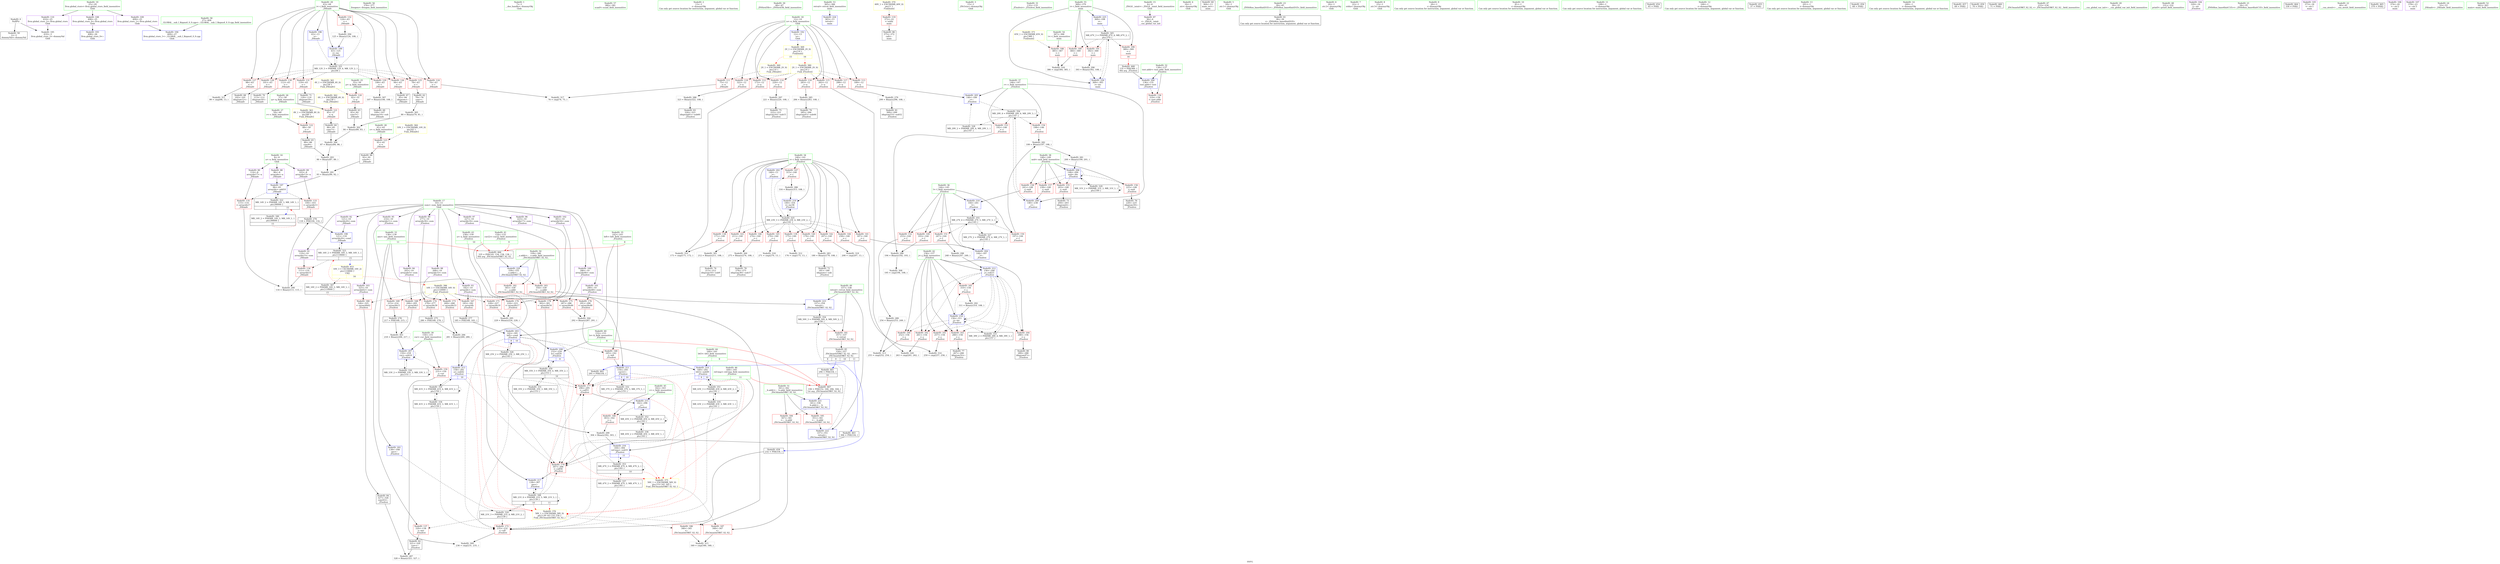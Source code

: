 digraph "SVFG" {
	label="SVFG";

	Node0x5584ba95a6d0 [shape=record,color=grey,label="{NodeID: 0\nNullPtr}"];
	Node0x5584ba95a6d0 -> Node0x5584ba981500[style=solid];
	Node0x5584ba95a6d0 -> Node0x5584ba983670[style=solid];
	Node0x5584ba9ac610 [shape=record,color=yellow,style=double,label="{NodeID: 360\n2V_1 = ENCHI(MR_2V_0)\npts\{14 \}\nFun[_Z4loadv]}"];
	Node0x5584ba9ac610 -> Node0x5584ba97ff80[style=dashed];
	Node0x5584ba9904b0 [shape=record,color=black,label="{NodeID: 277\n185 = PHI(168, 183, )\n}"];
	Node0x5584ba9904b0 -> Node0x5584ba983d20[style=solid];
	Node0x5584ba983570 [shape=record,color=blue,label="{NodeID: 194\n409\<--27\nllvm.global_ctors_1\<--_GLOBAL__sub_I_Kepnu4_0_0.cpp\nGlob }"];
	Node0x5584ba97ff80 [shape=record,color=red,label="{NodeID: 111\n75\<--12\n\<--n\n_Z4loadv\n}"];
	Node0x5584ba97ff80 -> Node0x5584ba9948f0[style=solid];
	Node0x5584ba97ea30 [shape=record,color=green,label="{NodeID: 28\n61\<--62\ns\<--s_field_insensitive\n_Z4loadv\n}"];
	Node0x5584ba97ea30 -> Node0x5584ba985a10[style=solid];
	Node0x5584ba9936f0 [shape=record,color=grey,label="{NodeID: 305\n80 = Binary(79, 81, )\n}"];
	Node0x5584ba9936f0 -> Node0x5584ba993270[style=solid];
	Node0x5584ba984c90 [shape=record,color=blue,label="{NodeID: 222\n337\<--351\nretval\<--\n_ZSt3maxIxERKT_S2_S2_\n}"];
	Node0x5584ba984c90 -> Node0x5584ba9aa810[style=dashed];
	Node0x5584ba986710 [shape=record,color=red,label="{NodeID: 139\n175\<--140\n\<--i\n_Z5solvei\n}"];
	Node0x5584ba986710 -> Node0x5584ba994170[style=solid];
	Node0x5584ba981200 [shape=record,color=green,label="{NodeID: 56\n376\<--377\nfreopen\<--freopen_field_insensitive\n}"];
	Node0x5584ba9a3b10 [shape=record,color=black,label="{NodeID: 333\nMR_39V_2 = PHI(MR_39V_4, MR_39V_1, )\npts\{157 \}\n}"];
	Node0x5584ba9a3b10 -> Node0x5584ba984470[style=dashed];
	Node0x5584ba987dd0 [shape=record,color=red,label="{NodeID: 167\n183\<--182\n\<--arrayidx\n_Z5solvei\n}"];
	Node0x5584ba987dd0 -> Node0x5584ba9904b0[style=solid];
	Node0x5584ba9829b0 [shape=record,color=black,label="{NodeID: 84\n327\<--326\nconv63\<--\n_Z5solvei\n}"];
	Node0x5584ba9829b0 -> Node0x5584ba991bf0[style=solid];
	Node0x5584ba97ce30 [shape=record,color=green,label="{NodeID: 1\n7\<--1\n__dso_handle\<--dummyObj\nGlob }"];
	Node0x5584ba9ad130 [shape=record,color=yellow,style=double,label="{NodeID: 361\n4V_1 = ENCHI(MR_4V_0)\npts\{56 \}\nFun[_Z4loadv]}"];
	Node0x5584ba9ad130 -> Node0x5584ba9857a0[style=dashed];
	Node0x5584ba990a50 [shape=record,color=black,label="{NodeID: 278\n217 = PHI(168, 215, )\n}"];
	Node0x5584ba990a50 -> Node0x5584ba9933f0[style=solid];
	Node0x5584ba983670 [shape=record,color=blue, style = dotted,label="{NodeID: 195\n410\<--3\nllvm.global_ctors_2\<--dummyVal\nGlob }"];
	Node0x5584ba980050 [shape=record,color=red,label="{NodeID: 112\n172\<--12\n\<--n\n_Z5solvei\n}"];
	Node0x5584ba980050 -> Node0x5584ba993e70[style=solid];
	Node0x5584ba97eb00 [shape=record,color=green,label="{NodeID: 29\n63\<--64\ni\<--i_field_insensitive\n_Z4loadv\n}"];
	Node0x5584ba97eb00 -> Node0x5584ba985ae0[style=solid];
	Node0x5584ba97eb00 -> Node0x5584ba985bb0[style=solid];
	Node0x5584ba97eb00 -> Node0x5584ba985c80[style=solid];
	Node0x5584ba97eb00 -> Node0x5584ba985d50[style=solid];
	Node0x5584ba97eb00 -> Node0x5584ba985e20[style=solid];
	Node0x5584ba97eb00 -> Node0x5584ba985ef0[style=solid];
	Node0x5584ba97eb00 -> Node0x5584ba985fc0[style=solid];
	Node0x5584ba97eb00 -> Node0x5584ba986090[style=solid];
	Node0x5584ba97eb00 -> Node0x5584ba986160[style=solid];
	Node0x5584ba97eb00 -> Node0x5584ba983770[style=solid];
	Node0x5584ba97eb00 -> Node0x5584ba9839e0[style=solid];
	Node0x5584ba993870 [shape=record,color=grey,label="{NodeID: 306\n87 = Binary(84, 86, )\n}"];
	Node0x5584ba993870 -> Node0x5584ba9924f0[style=solid];
	Node0x5584ba984d60 [shape=record,color=blue,label="{NodeID: 223\n337\<--354\nretval\<--\n_ZSt3maxIxERKT_S2_S2_\n}"];
	Node0x5584ba984d60 -> Node0x5584ba9aa810[style=dashed];
	Node0x5584ba9867e0 [shape=record,color=red,label="{NodeID: 140\n179\<--140\n\<--i\n_Z5solvei\n}"];
	Node0x5584ba9867e0 -> Node0x5584ba9915f0[style=solid];
	Node0x5584ba981300 [shape=record,color=green,label="{NodeID: 57\n380\<--381\nscanf\<--scanf_field_insensitive\n}"];
	Node0x5584ba9a4010 [shape=record,color=black,label="{NodeID: 334\nMR_41V_2 = PHI(MR_41V_3, MR_41V_1, )\npts\{159 \}\n}"];
	Node0x5584ba9a4010 -> Node0x5584ba9881e0[style=dashed];
	Node0x5584ba9a4010 -> Node0x5584ba9a9410[style=dashed];
	Node0x5584ba987ea0 [shape=record,color=red,label="{NodeID: 168\n206\<--205\n\<--arrayidx5\n_Z5solvei\n}"];
	Node0x5584ba987ea0 -> Node0x5584ba9933f0[style=solid];
	Node0x5584ba982a80 [shape=record,color=black,label="{NodeID: 85\n334\<--357\n_ZSt3maxIxERKT_S2_S2__ret\<--\n_ZSt3maxIxERKT_S2_S2_\n|{<s0>8|<s1>9|<s2>10|<s3>11}}"];
	Node0x5584ba982a80:s0 -> Node0x5584ba9cb400[style=solid,color=blue];
	Node0x5584ba982a80:s1 -> Node0x5584ba9cb730[style=solid,color=blue];
	Node0x5584ba982a80:s2 -> Node0x5584ba9cba10[style=solid,color=blue];
	Node0x5584ba982a80:s3 -> Node0x5584ba9cbb10[style=solid,color=blue];
	Node0x5584ba97cec0 [shape=record,color=green,label="{NodeID: 2\n13\<--1\n\<--dummyObj\nCan only get source location for instruction, argument, global var or function.}"];
	Node0x5584ba9ad210 [shape=record,color=yellow,style=double,label="{NodeID: 362\n6V_1 = ENCHI(MR_6V_0)\npts\{58 \}\nFun[_Z4loadv]}"];
	Node0x5584ba9ad210 -> Node0x5584ba985870[style=dashed];
	Node0x5584ba990ff0 [shape=record,color=grey,label="{NodeID: 279\n299 = Binary(298, 108, )\n}"];
	Node0x5584ba990ff0 -> Node0x5584ba982740[style=solid];
	Node0x5584ba983770 [shape=record,color=blue,label="{NodeID: 196\n63\<--13\ni\<--\n_Z4loadv\n}"];
	Node0x5584ba983770 -> Node0x5584ba99ff10[style=dashed];
	Node0x5584ba980120 [shape=record,color=red,label="{NodeID: 113\n189\<--12\n\<--n\n_Z5solvei\n}"];
	Node0x5584ba980120 -> Node0x5584ba983ec0[style=solid];
	Node0x5584ba97ebd0 [shape=record,color=green,label="{NodeID: 30\n66\<--67\n_ZNSirsERi\<--_ZNSirsERi_field_insensitive\n}"];
	Node0x5584ba9939f0 [shape=record,color=grey,label="{NodeID: 307\n107 = Binary(106, 108, )\n}"];
	Node0x5584ba9939f0 -> Node0x5584ba981d80[style=solid];
	Node0x5584ba984e30 [shape=record,color=blue,label="{NodeID: 224\n365\<--13\nretval\<--\nmain\n}"];
	Node0x5584ba9868b0 [shape=record,color=red,label="{NodeID: 141\n187\<--140\n\<--i\n_Z5solvei\n}"];
	Node0x5584ba9868b0 -> Node0x5584ba983df0[style=solid];
	Node0x5584ba981400 [shape=record,color=green,label="{NodeID: 58\n27\<--404\n_GLOBAL__sub_I_Kepnu4_0_0.cpp\<--_GLOBAL__sub_I_Kepnu4_0_0.cpp_field_insensitive\n}"];
	Node0x5584ba981400 -> Node0x5584ba983570[style=solid];
	Node0x5584ba9a4510 [shape=record,color=black,label="{NodeID: 335\nMR_43V_2 = PHI(MR_43V_3, MR_43V_1, )\npts\{161 \}\n}"];
	Node0x5584ba9a4510 -> Node0x5584ba9881e0[style=dashed];
	Node0x5584ba9a4510 -> Node0x5584ba9a9910[style=dashed];
	Node0x5584ba987f70 [shape=record,color=red,label="{NodeID: 169\n215\<--214\n\<--arrayidx11\n_Z5solvei\n}"];
	Node0x5584ba987f70 -> Node0x5584ba990a50[style=solid];
	Node0x5584ba982b50 [shape=record,color=black,label="{NodeID: 86\n375\<--372\ncall\<--\nmain\n}"];
	Node0x5584ba97cf50 [shape=record,color=green,label="{NodeID: 3\n15\<--1\n_ZSt3cin\<--dummyObj\nGlob }"];
	Node0x5584ba9ad2f0 [shape=record,color=yellow,style=double,label="{NodeID: 363\n8V_1 = ENCHI(MR_8V_0)\npts\{60 \}\nFun[_Z4loadv]}"];
	Node0x5584ba9ad2f0 -> Node0x5584ba985940[style=dashed];
	Node0x5584ba991170 [shape=record,color=grey,label="{NodeID: 280\n194 = Binary(192, 193, )\n}"];
	Node0x5584ba991170 -> Node0x5584ba993b70[style=solid];
	Node0x5584ba983840 [shape=record,color=blue,label="{NodeID: 197\n96\<--93\narrayidx\<--add10\n_Z4loadv\n}"];
	Node0x5584ba983840 -> Node0x5584ba986230[style=dashed];
	Node0x5584ba983840 -> Node0x5584ba9863d0[style=dashed];
	Node0x5584ba983840 -> Node0x5584ba9a0410[style=dashed];
	Node0x5584ba9801f0 [shape=record,color=red,label="{NodeID: 114\n220\<--12\n\<--n\n_Z5solvei\n}"];
	Node0x5584ba9801f0 -> Node0x5584ba992af0[style=solid];
	Node0x5584ba97ecd0 [shape=record,color=green,label="{NodeID: 31\n132\<--133\n_Z5solvei\<--_Z5solvei_field_insensitive\n}"];
	Node0x5584ba993b70 [shape=record,color=grey,label="{NodeID: 308\n195 = cmp(194, 108, )\n}"];
	Node0x5584ba984f00 [shape=record,color=blue,label="{NodeID: 225\n369\<--108\ni\<--\nmain\n}"];
	Node0x5584ba984f00 -> Node0x5584ba9a7b10[style=dashed];
	Node0x5584ba986980 [shape=record,color=red,label="{NodeID: 142\n207\<--140\n\<--i\n_Z5solvei\n}"];
	Node0x5584ba986980 -> Node0x5584ba994bf0[style=solid];
	Node0x5584ba981500 [shape=record,color=black,label="{NodeID: 59\n2\<--3\ndummyVal\<--dummyVal\n}"];
	Node0x5584ba9a4a10 [shape=record,color=black,label="{NodeID: 336\nMR_45V_2 = PHI(MR_45V_3, MR_45V_1, )\npts\{163 \}\n}"];
	Node0x5584ba9a4a10 -> Node0x5584ba9a9e10[style=dashed];
	Node0x5584ba988040 [shape=record,color=red,label="{NodeID: 170\n224\<--223\n\<--arrayidx17\n_Z5solvei\n}"];
	Node0x5584ba988040 -> Node0x5584ba9927f0[style=solid];
	Node0x5584ba982c20 [shape=record,color=purple,label="{NodeID: 87\n36\<--4\n\<--_ZStL8__ioinit\n__cxx_global_var_init\n}"];
	Node0x5584ba97cfe0 [shape=record,color=green,label="{NodeID: 4\n16\<--1\n.str\<--dummyObj\nGlob }"];
	Node0x5584ba9ad3d0 [shape=record,color=yellow,style=double,label="{NodeID: 364\n10V_1 = ENCHI(MR_10V_0)\npts\{62 \}\nFun[_Z4loadv]}"];
	Node0x5584ba9ad3d0 -> Node0x5584ba985a10[style=dashed];
	Node0x5584ba9912f0 [shape=record,color=grey,label="{NodeID: 281\n200 = Binary(199, 201, )\n}"];
	Node0x5584ba9912f0 -> Node0x5584ba983f90[style=solid];
	Node0x5584ba983910 [shape=record,color=blue,label="{NodeID: 198\n121\<--118\narrayidx20\<--cond\n_Z4loadv\n}"];
	Node0x5584ba983910 -> Node0x5584ba9a0910[style=dashed];
	Node0x5584ba985390 [shape=record,color=red,label="{NodeID: 115\n262\<--12\n\<--n\n_Z5solvei\n}"];
	Node0x5584ba985390 -> Node0x5584ba994d70[style=solid];
	Node0x5584ba97edd0 [shape=record,color=green,label="{NodeID: 32\n136\<--137\ntest.addr\<--test.addr_field_insensitive\n_Z5solvei\n}"];
	Node0x5584ba97edd0 -> Node0x5584ba9864a0[style=solid];
	Node0x5584ba97edd0 -> Node0x5584ba983ab0[style=solid];
	Node0x5584ba993cf0 [shape=record,color=grey,label="{NodeID: 309\n236 = cmp(231, 235, )\n}"];
	Node0x5584ba984fd0 [shape=record,color=blue,label="{NodeID: 226\n369\<--393\ni\<--inc\nmain\n}"];
	Node0x5584ba984fd0 -> Node0x5584ba9a7b10[style=dashed];
	Node0x5584ba986a50 [shape=record,color=red,label="{NodeID: 143\n211\<--140\n\<--i\n_Z5solvei\n}"];
	Node0x5584ba986a50 -> Node0x5584ba9930f0[style=solid];
	Node0x5584ba981600 [shape=record,color=black,label="{NodeID: 60\n364\<--13\nmain_ret\<--\nmain\n}"];
	Node0x5584ba9a4f10 [shape=record,color=black,label="{NodeID: 337\nMR_47V_2 = PHI(MR_47V_3, MR_47V_1, )\npts\{165 \}\n}"];
	Node0x5584ba9a4f10 -> Node0x5584ba9881e0[style=dashed];
	Node0x5584ba9a4f10 -> Node0x5584ba9aa310[style=dashed];
	Node0x5584ba988110 [shape=record,color=red,label="{NodeID: 171\n228\<--227\n\<--arrayidx19\n_Z5solvei\n}"];
	Node0x5584ba988110 -> Node0x5584ba9927f0[style=solid];
	Node0x5584ba982cf0 [shape=record,color=purple,label="{NodeID: 88\n96\<--8\narrayidx\<--a\n_Z4loadv\n}"];
	Node0x5584ba982cf0 -> Node0x5584ba983840[style=solid];
	Node0x5584ba97d820 [shape=record,color=green,label="{NodeID: 5\n18\<--1\n.str.1\<--dummyObj\nGlob }"];
	Node0x5584ba991470 [shape=record,color=grey,label="{NodeID: 282\n199 = Binary(197, 198, )\n}"];
	Node0x5584ba991470 -> Node0x5584ba9912f0[style=solid];
	Node0x5584ba9839e0 [shape=record,color=blue,label="{NodeID: 199\n63\<--125\ni\<--inc\n_Z4loadv\n}"];
	Node0x5584ba9839e0 -> Node0x5584ba99ff10[style=dashed];
	Node0x5584ba985460 [shape=record,color=red,label="{NodeID: 116\n283\<--12\n\<--n\n_Z5solvei\n}"];
	Node0x5584ba985460 -> Node0x5584ba9918f0[style=solid];
	Node0x5584ba97eea0 [shape=record,color=green,label="{NodeID: 33\n138\<--139\nans\<--ans_field_insensitive\n_Z5solvei\n|{|<s3>11}}"];
	Node0x5584ba97eea0 -> Node0x5584ba986570[style=solid];
	Node0x5584ba97eea0 -> Node0x5584ba983b80[style=solid];
	Node0x5584ba97eea0 -> Node0x5584ba984880[style=solid];
	Node0x5584ba97eea0:s3 -> Node0x5584ba9cbdf0[style=solid,color=red];
	Node0x5584ba993e70 [shape=record,color=grey,label="{NodeID: 310\n173 = cmp(171, 172, )\n}"];
	Node0x5584ba986b20 [shape=record,color=red,label="{NodeID: 144\n258\<--140\n\<--i\n_Z5solvei\n}"];
	Node0x5584ba986b20 -> Node0x5584ba994470[style=solid];
	Node0x5584ba9816d0 [shape=record,color=black,label="{NodeID: 61\n38\<--39\n\<--_ZNSt8ios_base4InitD1Ev\nCan only get source location for instruction, argument, global var or function.}"];
	Node0x5584ba9881e0 [shape=record,color=red,label="{NodeID: 172\n235\<--232\n\<--call\n_Z5solvei\n}"];
	Node0x5584ba9881e0 -> Node0x5584ba993cf0[style=solid];
	Node0x5584ba982dc0 [shape=record,color=purple,label="{NodeID: 89\n103\<--8\narrayidx13\<--a\n_Z4loadv\n}"];
	Node0x5584ba982dc0 -> Node0x5584ba986230[style=solid];
	Node0x5584ba97d8b0 [shape=record,color=green,label="{NodeID: 6\n20\<--1\n.str.2\<--dummyObj\nGlob }"];
	Node0x5584ba9915f0 [shape=record,color=grey,label="{NodeID: 283\n180 = Binary(179, 108, )\n}"];
	Node0x5584ba9915f0 -> Node0x5584ba981ff0[style=solid];
	Node0x5584ba983ab0 [shape=record,color=blue,label="{NodeID: 200\n136\<--135\ntest.addr\<--test\n_Z5solvei\n}"];
	Node0x5584ba983ab0 -> Node0x5584ba9864a0[style=dashed];
	Node0x5584ba985530 [shape=record,color=red,label="{NodeID: 117\n298\<--12\n\<--n\n_Z5solvei\n}"];
	Node0x5584ba985530 -> Node0x5584ba990ff0[style=solid];
	Node0x5584ba97ef70 [shape=record,color=green,label="{NodeID: 34\n140\<--141\ni\<--i_field_insensitive\n_Z5solvei\n}"];
	Node0x5584ba97ef70 -> Node0x5584ba986640[style=solid];
	Node0x5584ba97ef70 -> Node0x5584ba986710[style=solid];
	Node0x5584ba97ef70 -> Node0x5584ba9867e0[style=solid];
	Node0x5584ba97ef70 -> Node0x5584ba9868b0[style=solid];
	Node0x5584ba97ef70 -> Node0x5584ba986980[style=solid];
	Node0x5584ba97ef70 -> Node0x5584ba986a50[style=solid];
	Node0x5584ba97ef70 -> Node0x5584ba986b20[style=solid];
	Node0x5584ba97ef70 -> Node0x5584ba986bf0[style=solid];
	Node0x5584ba97ef70 -> Node0x5584ba986cc0[style=solid];
	Node0x5584ba97ef70 -> Node0x5584ba986d90[style=solid];
	Node0x5584ba97ef70 -> Node0x5584ba983c50[style=solid];
	Node0x5584ba97ef70 -> Node0x5584ba984a20[style=solid];
	Node0x5584ba993ff0 [shape=record,color=grey,label="{NodeID: 311\n99 = cmp(98, 13, )\n}"];
	Node0x5584ba986bf0 [shape=record,color=red,label="{NodeID: 145\n270\<--140\n\<--i\n_Z5solvei\n}"];
	Node0x5584ba986bf0 -> Node0x5584ba994a70[style=solid];
	Node0x5584ba9817d0 [shape=record,color=black,label="{NodeID: 62\n79\<--78\nconv\<--\n_Z4loadv\n}"];
	Node0x5584ba9817d0 -> Node0x5584ba9936f0[style=solid];
	Node0x5584ba9882b0 [shape=record,color=red,label="{NodeID: 173\n269\<--268\n\<--arrayidx33\n_Z5solvei\n}"];
	Node0x5584ba9882b0 -> Node0x5584ba991770[style=solid];
	Node0x5584ba982e90 [shape=record,color=purple,label="{NodeID: 90\n114\<--8\narrayidx17\<--a\n_Z4loadv\n}"];
	Node0x5584ba982e90 -> Node0x5584ba9863d0[style=solid];
	Node0x5584ba97d940 [shape=record,color=green,label="{NodeID: 7\n22\<--1\nstdin\<--dummyObj\nGlob }"];
	Node0x5584ba991770 [shape=record,color=grey,label="{NodeID: 284\n281 = Binary(269, 280, )\n}"];
	Node0x5584ba991770 -> Node0x5584ba984540[style=solid];
	Node0x5584ba983b80 [shape=record,color=blue,label="{NodeID: 201\n138\<--168\nans\<--\n_Z5solvei\n}"];
	Node0x5584ba983b80 -> Node0x5584ba9a0e10[style=dashed];
	Node0x5584ba985600 [shape=record,color=red,label="{NodeID: 118\n322\<--12\n\<--n\n_Z5solvei\n}"];
	Node0x5584ba985600 -> Node0x5584ba991d70[style=solid];
	Node0x5584ba97f040 [shape=record,color=green,label="{NodeID: 35\n142\<--143\nleft\<--left_field_insensitive\n_Z5solvei\n|{|<s2>8}}"];
	Node0x5584ba97f040 -> Node0x5584ba986e60[style=solid];
	Node0x5584ba97f040 -> Node0x5584ba983d20[style=solid];
	Node0x5584ba97f040:s2 -> Node0x5584ba9cbdf0[style=solid,color=red];
	Node0x5584ba994170 [shape=record,color=grey,label="{NodeID: 312\n176 = cmp(175, 13, )\n}"];
	Node0x5584ba986cc0 [shape=record,color=red,label="{NodeID: 146\n274\<--140\n\<--i\n_Z5solvei\n}"];
	Node0x5584ba986cc0 -> Node0x5584ba992f70[style=solid];
	Node0x5584ba9818a0 [shape=record,color=black,label="{NodeID: 63\n83\<--82\nconv5\<--\n_Z4loadv\n}"];
	Node0x5584ba9818a0 -> Node0x5584ba993270[style=solid];
	Node0x5584ba988380 [shape=record,color=red,label="{NodeID: 174\n278\<--277\n\<--arrayidx39\n_Z5solvei\n}"];
	Node0x5584ba988380 -> Node0x5584ba5edb50[style=solid];
	Node0x5584ba982f60 [shape=record,color=purple,label="{NodeID: 91\n110\<--10\narrayidx15\<--sum\n_Z4loadv\n}"];
	Node0x5584ba982f60 -> Node0x5584ba986300[style=solid];
	Node0x5584ba97d9d0 [shape=record,color=green,label="{NodeID: 8\n23\<--1\n.str.3\<--dummyObj\nGlob }"];
	Node0x5584ba9918f0 [shape=record,color=grey,label="{NodeID: 285\n284 = Binary(283, 108, )\n}"];
	Node0x5584ba9918f0 -> Node0x5584ba9825a0[style=solid];
	Node0x5584ba983c50 [shape=record,color=blue,label="{NodeID: 202\n140\<--13\ni\<--\n_Z5solvei\n}"];
	Node0x5584ba983c50 -> Node0x5584ba9a1310[style=dashed];
	Node0x5584ba9856d0 [shape=record,color=red,label="{NodeID: 119\n372\<--22\n\<--stdin\nmain\n}"];
	Node0x5584ba9856d0 -> Node0x5584ba982b50[style=solid];
	Node0x5584ba97f110 [shape=record,color=green,label="{NodeID: 36\n144\<--145\nl\<--l_field_insensitive\n_Z5solvei\n}"];
	Node0x5584ba97f110 -> Node0x5584ba986f30[style=solid];
	Node0x5584ba97f110 -> Node0x5584ba987000[style=solid];
	Node0x5584ba97f110 -> Node0x5584ba9870d0[style=solid];
	Node0x5584ba97f110 -> Node0x5584ba9871a0[style=solid];
	Node0x5584ba97f110 -> Node0x5584ba983df0[style=solid];
	Node0x5584ba97f110 -> Node0x5584ba9842d0[style=solid];
	Node0x5584ba98a4d0 [shape=record,color=yellow,style=double,label="{NodeID: 396\n16V_1 = ENCHI(MR_16V_0)\npts\{110000 \}\nFun[_Z5solvei]}"];
	Node0x5584ba98a4d0 -> Node0x5584ba987dd0[style=dashed];
	Node0x5584ba98a4d0 -> Node0x5584ba987ea0[style=dashed];
	Node0x5584ba98a4d0 -> Node0x5584ba987f70[style=dashed];
	Node0x5584ba98a4d0 -> Node0x5584ba988040[style=dashed];
	Node0x5584ba98a4d0 -> Node0x5584ba988110[style=dashed];
	Node0x5584ba98a4d0 -> Node0x5584ba9882b0[style=dashed];
	Node0x5584ba98a4d0 -> Node0x5584ba988380[style=dashed];
	Node0x5584ba98a4d0 -> Node0x5584ba988450[style=dashed];
	Node0x5584ba98a4d0 -> Node0x5584ba988520[style=dashed];
	Node0x5584ba98a4d0 -> Node0x5584ba9886c0[style=dashed];
	Node0x5584ba98a4d0 -> Node0x5584ba988860[style=dashed];
	Node0x5584ba9942f0 [shape=record,color=grey,label="{NodeID: 313\n255 = cmp(252, 254, )\n}"];
	Node0x5584ba986d90 [shape=record,color=red,label="{NodeID: 147\n315\<--140\n\<--i\n_Z5solvei\n}"];
	Node0x5584ba986d90 -> Node0x5584ba991a70[style=solid];
	Node0x5584ba981970 [shape=record,color=black,label="{NodeID: 64\n86\<--85\nconv7\<--\n_Z4loadv\n}"];
	Node0x5584ba981970 -> Node0x5584ba993870[style=solid];
	Node0x5584ba988450 [shape=record,color=red,label="{NodeID: 175\n287\<--286\n\<--arrayidx46\n_Z5solvei\n}"];
	Node0x5584ba988450 -> Node0x5584ba993570[style=solid];
	Node0x5584ba983030 [shape=record,color=purple,label="{NodeID: 92\n121\<--10\narrayidx20\<--sum\n_Z4loadv\n}"];
	Node0x5584ba983030 -> Node0x5584ba983910[style=solid];
	Node0x5584ba97da60 [shape=record,color=green,label="{NodeID: 9\n26\<--1\n\<--dummyObj\nCan only get source location for instruction, argument, global var or function.}"];
	Node0x5584ba9ad860 [shape=record,color=yellow,style=double,label="{NodeID: 369\n2V_1 = ENCHI(MR_2V_0)\npts\{14 \}\nFun[main]|{<s0>15|<s1>16}}"];
	Node0x5584ba9ad860:s0 -> Node0x5584ba9ac610[style=dashed,color=red];
	Node0x5584ba9ad860:s1 -> Node0x5584ba9ae230[style=dashed,color=red];
	Node0x5584ba991a70 [shape=record,color=grey,label="{NodeID: 286\n316 = Binary(315, 108, )\n}"];
	Node0x5584ba991a70 -> Node0x5584ba984a20[style=solid];
	Node0x5584ba983d20 [shape=record,color=blue,label="{NodeID: 203\n142\<--185\nleft\<--cond\n_Z5solvei\n|{|<s5>8|<s6>10}}"];
	Node0x5584ba983d20 -> Node0x5584ba986e60[style=dashed];
	Node0x5584ba983d20 -> Node0x5584ba9881e0[style=dashed];
	Node0x5584ba983d20 -> Node0x5584ba9885f0[style=dashed];
	Node0x5584ba983d20 -> Node0x5584ba988790[style=dashed];
	Node0x5584ba983d20 -> Node0x5584ba9a1810[style=dashed];
	Node0x5584ba983d20:s5 -> Node0x5584ba9adeb0[style=dashed,color=red];
	Node0x5584ba983d20:s6 -> Node0x5584ba9adeb0[style=dashed,color=red];
	Node0x5584ba9857a0 [shape=record,color=red,label="{NodeID: 120\n82\<--55\n\<--p\n_Z4loadv\n}"];
	Node0x5584ba9857a0 -> Node0x5584ba9818a0[style=solid];
	Node0x5584ba97f1e0 [shape=record,color=green,label="{NodeID: 37\n146\<--147\nr\<--r_field_insensitive\n_Z5solvei\n}"];
	Node0x5584ba97f1e0 -> Node0x5584ba987270[style=solid];
	Node0x5584ba97f1e0 -> Node0x5584ba987340[style=solid];
	Node0x5584ba97f1e0 -> Node0x5584ba983ec0[style=solid];
	Node0x5584ba97f1e0 -> Node0x5584ba984200[style=solid];
	Node0x5584ba994470 [shape=record,color=grey,label="{NodeID: 314\n259 = cmp(257, 258, )\n}"];
	Node0x5584ba986e60 [shape=record,color=red,label="{NodeID: 148\n245\<--142\n\<--left\n_Z5solvei\n}"];
	Node0x5584ba986e60 -> Node0x5584ba9843a0[style=solid];
	Node0x5584ba981a40 [shape=record,color=black,label="{NodeID: 65\n89\<--88\nconv8\<--\n_Z4loadv\n}"];
	Node0x5584ba981a40 -> Node0x5584ba9924f0[style=solid];
	Node0x5584ba988520 [shape=record,color=red,label="{NodeID: 176\n291\<--290\n\<--arrayidx48\n_Z5solvei\n}"];
	Node0x5584ba988520 -> Node0x5584ba993570[style=solid];
	Node0x5584ba983100 [shape=record,color=purple,label="{NodeID: 93\n182\<--10\narrayidx\<--sum\n_Z5solvei\n}"];
	Node0x5584ba983100 -> Node0x5584ba987dd0[style=solid];
	Node0x5584ba97daf0 [shape=record,color=green,label="{NodeID: 10\n81\<--1\n\<--dummyObj\nCan only get source location for instruction, argument, global var or function.}"];
	Node0x5584ba9b58e0 [shape=record,color=yellow,style=double,label="{NodeID: 453\n16V_3 = CSCHI(MR_16V_2)\npts\{110000 \}\nCS[]|{|<s1>16}}"];
	Node0x5584ba9b58e0 -> Node0x5584ba9a8510[style=dashed];
	Node0x5584ba9b58e0:s1 -> Node0x5584ba98a4d0[style=dashed,color=red];
	Node0x5584ba9ad940 [shape=record,color=yellow,style=double,label="{NodeID: 370\n60V_1 = ENCHI(MR_60V_0)\npts\{1 \}\nFun[main]}"];
	Node0x5584ba9ad940 -> Node0x5584ba9856d0[style=dashed];
	Node0x5584ba991bf0 [shape=record,color=grey,label="{NodeID: 287\n328 = Binary(321, 327, )\n}"];
	Node0x5584ba983df0 [shape=record,color=blue,label="{NodeID: 204\n144\<--187\nl\<--\n_Z5solvei\n}"];
	Node0x5584ba983df0 -> Node0x5584ba9aad10[style=dashed];
	Node0x5584ba985870 [shape=record,color=red,label="{NodeID: 121\n85\<--57\n\<--q\n_Z4loadv\n}"];
	Node0x5584ba985870 -> Node0x5584ba981970[style=solid];
	Node0x5584ba97f2b0 [shape=record,color=green,label="{NodeID: 38\n148\<--149\nmid\<--mid_field_insensitive\n_Z5solvei\n}"];
	Node0x5584ba97f2b0 -> Node0x5584ba987410[style=solid];
	Node0x5584ba97f2b0 -> Node0x5584ba9874e0[style=solid];
	Node0x5584ba97f2b0 -> Node0x5584ba9875b0[style=solid];
	Node0x5584ba97f2b0 -> Node0x5584ba987680[style=solid];
	Node0x5584ba97f2b0 -> Node0x5584ba983f90[style=solid];
	Node0x5584ba9945f0 [shape=record,color=grey,label="{NodeID: 315\n349 = cmp(346, 348, )\n}"];
	Node0x5584ba986f30 [shape=record,color=red,label="{NodeID: 149\n193\<--144\n\<--l\n_Z5solvei\n}"];
	Node0x5584ba986f30 -> Node0x5584ba991170[style=solid];
	Node0x5584ba981b10 [shape=record,color=black,label="{NodeID: 66\n92\<--91\nconv9\<--\n_Z4loadv\n}"];
	Node0x5584ba981b10 -> Node0x5584ba9921f0[style=solid];
	Node0x5584ba9885f0 [shape=record,color=red,label="{NodeID: 177\n296\<--295\n\<--call51\n_Z5solvei\n}"];
	Node0x5584ba9885f0 -> Node0x5584ba9846e0[style=solid];
	Node0x5584ba9831d0 [shape=record,color=purple,label="{NodeID: 94\n205\<--10\narrayidx5\<--sum\n_Z5solvei\n}"];
	Node0x5584ba9831d0 -> Node0x5584ba987ea0[style=solid];
	Node0x5584ba97db80 [shape=record,color=green,label="{NodeID: 11\n108\<--1\n\<--dummyObj\nCan only get source location for instruction, argument, global var or function.}"];
	Node0x5584ba9cafa0 [shape=record,color=black,label="{NodeID: 454\n65 = PHI()\n}"];
	Node0x5584ba9ada20 [shape=record,color=yellow,style=double,label="{NodeID: 371\n65V_1 = ENCHI(MR_65V_0)\npts\{368 \}\nFun[main]}"];
	Node0x5584ba9ada20 -> Node0x5584ba988ee0[style=dashed];
	Node0x5584ba991d70 [shape=record,color=grey,label="{NodeID: 288\n323 = Binary(322, 108, )\n}"];
	Node0x5584ba991d70 -> Node0x5584ba9828e0[style=solid];
	Node0x5584ba983ec0 [shape=record,color=blue,label="{NodeID: 205\n146\<--189\nr\<--\n_Z5solvei\n}"];
	Node0x5584ba983ec0 -> Node0x5584ba9ab210[style=dashed];
	Node0x5584ba985940 [shape=record,color=red,label="{NodeID: 122\n88\<--59\n\<--r\n_Z4loadv\n}"];
	Node0x5584ba985940 -> Node0x5584ba981a40[style=solid];
	Node0x5584ba97f380 [shape=record,color=green,label="{NodeID: 39\n150\<--151\ncur\<--cur_field_insensitive\n_Z5solvei\n}"];
	Node0x5584ba97f380 -> Node0x5584ba987750[style=solid];
	Node0x5584ba97f380 -> Node0x5584ba984060[style=solid];
	Node0x5584ba994770 [shape=record,color=grey,label="{NodeID: 316\n386 = cmp(384, 385, )\n}"];
	Node0x5584ba987000 [shape=record,color=red,label="{NodeID: 150\n197\<--144\n\<--l\n_Z5solvei\n}"];
	Node0x5584ba987000 -> Node0x5584ba991470[style=solid];
	Node0x5584ba981be0 [shape=record,color=black,label="{NodeID: 67\n95\<--94\nidxprom\<--\n_Z4loadv\n}"];
	Node0x5584ba9886c0 [shape=record,color=red,label="{NodeID: 178\n302\<--301\n\<--arrayidx54\n_Z5solvei\n}"];
	Node0x5584ba9886c0 -> Node0x5584ba992df0[style=solid];
	Node0x5584ba9832a0 [shape=record,color=purple,label="{NodeID: 95\n214\<--10\narrayidx11\<--sum\n_Z5solvei\n}"];
	Node0x5584ba9832a0 -> Node0x5584ba987f70[style=solid];
	Node0x5584ba97dc10 [shape=record,color=green,label="{NodeID: 12\n168\<--1\n\<--dummyObj\nCan only get source location for instruction, argument, global var or function.}"];
	Node0x5584ba9cb100 [shape=record,color=black,label="{NodeID: 455\n37 = PHI()\n}"];
	Node0x5584ba991ef0 [shape=record,color=grey,label="{NodeID: 289\n254 = Binary(253, 249, )\n}"];
	Node0x5584ba991ef0 -> Node0x5584ba9942f0[style=solid];
	Node0x5584ba983f90 [shape=record,color=blue,label="{NodeID: 206\n148\<--200\nmid\<--div\n_Z5solvei\n}"];
	Node0x5584ba983f90 -> Node0x5584ba987410[style=dashed];
	Node0x5584ba983f90 -> Node0x5584ba9874e0[style=dashed];
	Node0x5584ba983f90 -> Node0x5584ba9875b0[style=dashed];
	Node0x5584ba983f90 -> Node0x5584ba987680[style=dashed];
	Node0x5584ba983f90 -> Node0x5584ba983f90[style=dashed];
	Node0x5584ba983f90 -> Node0x5584ba9a2710[style=dashed];
	Node0x5584ba985a10 [shape=record,color=red,label="{NodeID: 123\n91\<--61\n\<--s\n_Z4loadv\n}"];
	Node0x5584ba985a10 -> Node0x5584ba981b10[style=solid];
	Node0x5584ba97f450 [shape=record,color=green,label="{NodeID: 40\n152\<--153\nb\<--b_field_insensitive\n_Z5solvei\n|{|<s1>8}}"];
	Node0x5584ba97f450 -> Node0x5584ba984130[style=solid];
	Node0x5584ba97f450:s1 -> Node0x5584ba9cc200[style=solid,color=red];
	Node0x5584ba9948f0 [shape=record,color=grey,label="{NodeID: 317\n76 = cmp(74, 75, )\n}"];
	Node0x5584ba9870d0 [shape=record,color=red,label="{NodeID: 151\n247\<--144\n\<--l\n_Z5solvei\n}"];
	Node0x5584ba9870d0 -> Node0x5584ba992c70[style=solid];
	Node0x5584ba981cb0 [shape=record,color=black,label="{NodeID: 68\n102\<--101\nidxprom12\<--\n_Z4loadv\n}"];
	Node0x5584ba9a7b10 [shape=record,color=black,label="{NodeID: 345\nMR_67V_3 = PHI(MR_67V_4, MR_67V_2, )\npts\{370 \}\n}"];
	Node0x5584ba9a7b10 -> Node0x5584ba988fb0[style=dashed];
	Node0x5584ba9a7b10 -> Node0x5584ba989080[style=dashed];
	Node0x5584ba9a7b10 -> Node0x5584ba989150[style=dashed];
	Node0x5584ba9a7b10 -> Node0x5584ba984fd0[style=dashed];
	Node0x5584ba988790 [shape=record,color=red,label="{NodeID: 179\n307\<--306\n\<--call56\n_Z5solvei\n}"];
	Node0x5584ba988790 -> Node0x5584ba984880[style=solid];
	Node0x5584ba980310 [shape=record,color=purple,label="{NodeID: 96\n223\<--10\narrayidx17\<--sum\n_Z5solvei\n}"];
	Node0x5584ba980310 -> Node0x5584ba988040[style=solid];
	Node0x5584ba97dca0 [shape=record,color=green,label="{NodeID: 13\n201\<--1\n\<--dummyObj\nCan only get source location for instruction, argument, global var or function.}"];
	Node0x5584ba9cb1d0 [shape=record,color=black,label="{NodeID: 456\n68 = PHI()\n}"];
	Node0x5584ba992070 [shape=record,color=grey,label="{NodeID: 290\n116 = Binary(111, 115, )\n}"];
	Node0x5584ba992070 -> Node0x5584ba98ff10[style=solid];
	Node0x5584ba984060 [shape=record,color=blue,label="{NodeID: 207\n150\<--218\ncur\<--sub14\n_Z5solvei\n}"];
	Node0x5584ba984060 -> Node0x5584ba987750[style=dashed];
	Node0x5584ba984060 -> Node0x5584ba984060[style=dashed];
	Node0x5584ba984060 -> Node0x5584ba9a2c10[style=dashed];
	Node0x5584ba985ae0 [shape=record,color=red,label="{NodeID: 124\n74\<--63\n\<--i\n_Z4loadv\n}"];
	Node0x5584ba985ae0 -> Node0x5584ba9948f0[style=solid];
	Node0x5584ba97f520 [shape=record,color=green,label="{NodeID: 41\n154\<--155\ncur22\<--cur22_field_insensitive\n_Z5solvei\n|{|<s1>9}}"];
	Node0x5584ba97f520 -> Node0x5584ba9843a0[style=solid];
	Node0x5584ba97f520:s1 -> Node0x5584ba9cbdf0[style=solid,color=red];
	Node0x5584ba994a70 [shape=record,color=grey,label="{NodeID: 318\n271 = cmp(270, 13, )\n}"];
	Node0x5584ba9871a0 [shape=record,color=red,label="{NodeID: 152\n253\<--144\n\<--l\n_Z5solvei\n}"];
	Node0x5584ba9871a0 -> Node0x5584ba991ef0[style=solid];
	Node0x5584ba981d80 [shape=record,color=black,label="{NodeID: 69\n109\<--107\nidxprom14\<--sub\n_Z4loadv\n}"];
	Node0x5584ba9a8010 [shape=record,color=black,label="{NodeID: 346\nMR_14V_2 = PHI(MR_14V_3, MR_14V_1, )\npts\{90000 \}\n|{<s0>15}}"];
	Node0x5584ba9a8010:s0 -> Node0x5584ba9a0410[style=dashed,color=red];
	Node0x5584ba988860 [shape=record,color=red,label="{NodeID: 180\n326\<--325\n\<--arrayidx62\n_Z5solvei\n}"];
	Node0x5584ba988860 -> Node0x5584ba9829b0[style=solid];
	Node0x5584ba9803e0 [shape=record,color=purple,label="{NodeID: 97\n227\<--10\narrayidx19\<--sum\n_Z5solvei\n}"];
	Node0x5584ba9803e0 -> Node0x5584ba988110[style=solid];
	Node0x5584ba97dd30 [shape=record,color=green,label="{NodeID: 14\n249\<--1\n\<--dummyObj\nCan only get source location for instruction, argument, global var or function.}"];
	Node0x5584ba9cb300 [shape=record,color=black,label="{NodeID: 457\n69 = PHI()\n}"];
	Node0x5584ba9921f0 [shape=record,color=grey,label="{NodeID: 291\n93 = Binary(90, 92, )\n}"];
	Node0x5584ba9921f0 -> Node0x5584ba983840[style=solid];
	Node0x5584ba984130 [shape=record,color=blue,label="{NodeID: 208\n152\<--229\nb\<--sub20\n_Z5solvei\n|{|<s2>8}}"];
	Node0x5584ba984130 -> Node0x5584ba9881e0[style=dashed];
	Node0x5584ba984130 -> Node0x5584ba9ac110[style=dashed];
	Node0x5584ba984130:s2 -> Node0x5584ba9adda0[style=dashed,color=red];
	Node0x5584ba985bb0 [shape=record,color=red,label="{NodeID: 125\n78\<--63\n\<--i\n_Z4loadv\n}"];
	Node0x5584ba985bb0 -> Node0x5584ba9817d0[style=solid];
	Node0x5584ba97f5f0 [shape=record,color=green,label="{NodeID: 42\n156\<--157\nj\<--j_field_insensitive\n_Z5solvei\n}"];
	Node0x5584ba97f5f0 -> Node0x5584ba987820[style=solid];
	Node0x5584ba97f5f0 -> Node0x5584ba9878f0[style=solid];
	Node0x5584ba97f5f0 -> Node0x5584ba9879c0[style=solid];
	Node0x5584ba97f5f0 -> Node0x5584ba987a90[style=solid];
	Node0x5584ba97f5f0 -> Node0x5584ba987b60[style=solid];
	Node0x5584ba97f5f0 -> Node0x5584ba987c30[style=solid];
	Node0x5584ba97f5f0 -> Node0x5584ba984470[style=solid];
	Node0x5584ba97f5f0 -> Node0x5584ba984950[style=solid];
	Node0x5584ba994bf0 [shape=record,color=grey,label="{NodeID: 319\n208 = cmp(207, 13, )\n}"];
	Node0x5584ba987270 [shape=record,color=red,label="{NodeID: 153\n192\<--146\n\<--r\n_Z5solvei\n}"];
	Node0x5584ba987270 -> Node0x5584ba991170[style=solid];
	Node0x5584ba981e50 [shape=record,color=black,label="{NodeID: 70\n113\<--112\nidxprom16\<--\n_Z4loadv\n}"];
	Node0x5584ba9a8510 [shape=record,color=black,label="{NodeID: 347\nMR_16V_2 = PHI(MR_16V_3, MR_16V_1, )\npts\{110000 \}\n|{<s0>15}}"];
	Node0x5584ba9a8510:s0 -> Node0x5584ba9a0910[style=dashed,color=red];
	Node0x5584ba988930 [shape=record,color=red,label="{NodeID: 181\n357\<--337\n\<--retval\n_ZSt3maxIxERKT_S2_S2_\n}"];
	Node0x5584ba988930 -> Node0x5584ba982a80[style=solid];
	Node0x5584ba9804b0 [shape=record,color=purple,label="{NodeID: 98\n268\<--10\narrayidx33\<--sum\n_Z5solvei\n}"];
	Node0x5584ba9804b0 -> Node0x5584ba9882b0[style=solid];
	Node0x5584ba97ddc0 [shape=record,color=green,label="{NodeID: 15\n4\<--6\n_ZStL8__ioinit\<--_ZStL8__ioinit_field_insensitive\nGlob }"];
	Node0x5584ba97ddc0 -> Node0x5584ba982c20[style=solid];
	Node0x5584ba9cb400 [shape=record,color=black,label="{NodeID: 458\n232 = PHI(334, )\n}"];
	Node0x5584ba9cb400 -> Node0x5584ba9881e0[style=solid];
	Node0x5584ba9adda0 [shape=record,color=yellow,style=double,label="{NodeID: 375\n56V_1 = ENCHI(MR_56V_0)\npts\{153 161 165 \}\nFun[_ZSt3maxIxERKT_S2_S2_]}"];
	Node0x5584ba9adda0 -> Node0x5584ba988e10[style=dashed];
	Node0x5584ba992370 [shape=record,color=grey,label="{NodeID: 292\n311 = Binary(310, 108, )\n}"];
	Node0x5584ba992370 -> Node0x5584ba984950[style=solid];
	Node0x5584ba984200 [shape=record,color=blue,label="{NodeID: 209\n146\<--238\nr\<--\n_Z5solvei\n}"];
	Node0x5584ba984200 -> Node0x5584ba9ab210[style=dashed];
	Node0x5584ba985c80 [shape=record,color=red,label="{NodeID: 126\n94\<--63\n\<--i\n_Z4loadv\n}"];
	Node0x5584ba985c80 -> Node0x5584ba981be0[style=solid];
	Node0x5584ba97f6c0 [shape=record,color=green,label="{NodeID: 43\n158\<--159\na\<--a_field_insensitive\n_Z5solvei\n|{|<s1>10}}"];
	Node0x5584ba97f6c0 -> Node0x5584ba984540[style=solid];
	Node0x5584ba97f6c0:s1 -> Node0x5584ba9cbdf0[style=solid,color=red];
	Node0x5584ba994d70 [shape=record,color=grey,label="{NodeID: 320\n263 = cmp(261, 262, )\n}"];
	Node0x5584ba987340 [shape=record,color=red,label="{NodeID: 154\n198\<--146\n\<--r\n_Z5solvei\n}"];
	Node0x5584ba987340 -> Node0x5584ba991470[style=solid];
	Node0x5584ba981f20 [shape=record,color=black,label="{NodeID: 71\n120\<--119\nidxprom19\<--\n_Z4loadv\n}"];
	Node0x5584ba9a8a10 [shape=record,color=black,label="{NodeID: 348\nMR_21V_4 = PHI(MR_21V_5, MR_21V_3, )\npts\{139 \}\n|{|<s5>10|<s6>11}}"];
	Node0x5584ba9a8a10 -> Node0x5584ba9885f0[style=dashed];
	Node0x5584ba9a8a10 -> Node0x5584ba988790[style=dashed];
	Node0x5584ba9a8a10 -> Node0x5584ba984880[style=dashed];
	Node0x5584ba9a8a10 -> Node0x5584ba9a0e10[style=dashed];
	Node0x5584ba9a8a10 -> Node0x5584ba9a8a10[style=dashed];
	Node0x5584ba9a8a10:s5 -> Node0x5584ba9adeb0[style=dashed,color=red];
	Node0x5584ba9a8a10:s6 -> Node0x5584ba9adeb0[style=dashed,color=red];
	Node0x5584ba988a00 [shape=record,color=red,label="{NodeID: 182\n345\<--339\n\<--__a.addr\n_ZSt3maxIxERKT_S2_S2_\n}"];
	Node0x5584ba988a00 -> Node0x5584ba988d40[style=solid];
	Node0x5584ba980580 [shape=record,color=purple,label="{NodeID: 99\n277\<--10\narrayidx39\<--sum\n_Z5solvei\n}"];
	Node0x5584ba980580 -> Node0x5584ba988380[style=solid];
	Node0x5584ba97dec0 [shape=record,color=green,label="{NodeID: 16\n8\<--9\na\<--a_field_insensitive\nGlob }"];
	Node0x5584ba97dec0 -> Node0x5584ba982cf0[style=solid];
	Node0x5584ba97dec0 -> Node0x5584ba982dc0[style=solid];
	Node0x5584ba97dec0 -> Node0x5584ba982e90[style=solid];
	Node0x5584ba9cb590 [shape=record,color=black,label="{NodeID: 459\n70 = PHI()\n}"];
	Node0x5584ba9adeb0 [shape=record,color=yellow,style=double,label="{NodeID: 376\n58V_1 = ENCHI(MR_58V_0)\npts\{139 143 155 159 \}\nFun[_ZSt3maxIxERKT_S2_S2_]}"];
	Node0x5584ba9adeb0 -> Node0x5584ba988d40[style=dashed];
	Node0x5584ba9adeb0 -> Node0x5584ba988e10[style=dashed];
	Node0x5584ba9924f0 [shape=record,color=grey,label="{NodeID: 293\n90 = Binary(87, 89, )\n}"];
	Node0x5584ba9924f0 -> Node0x5584ba9921f0[style=solid];
	Node0x5584ba9842d0 [shape=record,color=blue,label="{NodeID: 210\n144\<--241\nl\<--\n_Z5solvei\n}"];
	Node0x5584ba9842d0 -> Node0x5584ba9aad10[style=dashed];
	Node0x5584ba985d50 [shape=record,color=red,label="{NodeID: 127\n98\<--63\n\<--i\n_Z4loadv\n}"];
	Node0x5584ba985d50 -> Node0x5584ba993ff0[style=solid];
	Node0x5584ba97f790 [shape=record,color=green,label="{NodeID: 44\n160\<--161\nb43\<--b43_field_insensitive\n_Z5solvei\n|{|<s1>9}}"];
	Node0x5584ba97f790 -> Node0x5584ba984610[style=solid];
	Node0x5584ba97f790:s1 -> Node0x5584ba9cc200[style=solid,color=red];
	Node0x5584ba99ff10 [shape=record,color=black,label="{NodeID: 321\nMR_12V_3 = PHI(MR_12V_4, MR_12V_2, )\npts\{64 \}\n}"];
	Node0x5584ba99ff10 -> Node0x5584ba985ae0[style=dashed];
	Node0x5584ba99ff10 -> Node0x5584ba985bb0[style=dashed];
	Node0x5584ba99ff10 -> Node0x5584ba985c80[style=dashed];
	Node0x5584ba99ff10 -> Node0x5584ba985d50[style=dashed];
	Node0x5584ba99ff10 -> Node0x5584ba985e20[style=dashed];
	Node0x5584ba99ff10 -> Node0x5584ba985ef0[style=dashed];
	Node0x5584ba99ff10 -> Node0x5584ba985fc0[style=dashed];
	Node0x5584ba99ff10 -> Node0x5584ba986090[style=dashed];
	Node0x5584ba99ff10 -> Node0x5584ba986160[style=dashed];
	Node0x5584ba99ff10 -> Node0x5584ba9839e0[style=dashed];
	Node0x5584ba987410 [shape=record,color=red,label="{NodeID: 155\n203\<--148\n\<--mid\n_Z5solvei\n}"];
	Node0x5584ba987410 -> Node0x5584ba9820c0[style=solid];
	Node0x5584ba981ff0 [shape=record,color=black,label="{NodeID: 72\n181\<--180\nidxprom\<--sub\n_Z5solvei\n}"];
	Node0x5584ba988ad0 [shape=record,color=red,label="{NodeID: 183\n354\<--339\n\<--__a.addr\n_ZSt3maxIxERKT_S2_S2_\n}"];
	Node0x5584ba988ad0 -> Node0x5584ba984d60[style=solid];
	Node0x5584ba980650 [shape=record,color=purple,label="{NodeID: 100\n286\<--10\narrayidx46\<--sum\n_Z5solvei\n}"];
	Node0x5584ba980650 -> Node0x5584ba988450[style=solid];
	Node0x5584ba97dfc0 [shape=record,color=green,label="{NodeID: 17\n10\<--11\nsum\<--sum_field_insensitive\nGlob }"];
	Node0x5584ba97dfc0 -> Node0x5584ba982f60[style=solid];
	Node0x5584ba97dfc0 -> Node0x5584ba983030[style=solid];
	Node0x5584ba97dfc0 -> Node0x5584ba983100[style=solid];
	Node0x5584ba97dfc0 -> Node0x5584ba9831d0[style=solid];
	Node0x5584ba97dfc0 -> Node0x5584ba9832a0[style=solid];
	Node0x5584ba97dfc0 -> Node0x5584ba980310[style=solid];
	Node0x5584ba97dfc0 -> Node0x5584ba9803e0[style=solid];
	Node0x5584ba97dfc0 -> Node0x5584ba9804b0[style=solid];
	Node0x5584ba97dfc0 -> Node0x5584ba980580[style=solid];
	Node0x5584ba97dfc0 -> Node0x5584ba980650[style=solid];
	Node0x5584ba97dfc0 -> Node0x5584ba980720[style=solid];
	Node0x5584ba97dfc0 -> Node0x5584ba9807f0[style=solid];
	Node0x5584ba97dfc0 -> Node0x5584ba9808c0[style=solid];
	Node0x5584ba9cb660 [shape=record,color=black,label="{NodeID: 460\n71 = PHI()\n}"];
	Node0x5584ba992670 [shape=record,color=grey,label="{NodeID: 294\n125 = Binary(124, 108, )\n}"];
	Node0x5584ba992670 -> Node0x5584ba9839e0[style=solid];
	Node0x5584ba9843a0 [shape=record,color=blue,label="{NodeID: 211\n154\<--245\ncur22\<--\n_Z5solvei\n|{|<s3>9|<s4>10}}"];
	Node0x5584ba9843a0 -> Node0x5584ba9885f0[style=dashed];
	Node0x5584ba9843a0 -> Node0x5584ba988790[style=dashed];
	Node0x5584ba9843a0 -> Node0x5584ba9a3610[style=dashed];
	Node0x5584ba9843a0:s3 -> Node0x5584ba9adeb0[style=dashed,color=red];
	Node0x5584ba9843a0:s4 -> Node0x5584ba9adeb0[style=dashed,color=red];
	Node0x5584ba985e20 [shape=record,color=red,label="{NodeID: 128\n101\<--63\n\<--i\n_Z4loadv\n}"];
	Node0x5584ba985e20 -> Node0x5584ba981cb0[style=solid];
	Node0x5584ba97f860 [shape=record,color=green,label="{NodeID: 45\n162\<--163\nc\<--c_field_insensitive\n_Z5solvei\n}"];
	Node0x5584ba97f860 -> Node0x5584ba987d00[style=solid];
	Node0x5584ba97f860 -> Node0x5584ba9846e0[style=solid];
	Node0x5584ba9a0410 [shape=record,color=black,label="{NodeID: 322\nMR_14V_2 = PHI(MR_14V_3, MR_14V_1, )\npts\{90000 \}\n|{|<s1>15}}"];
	Node0x5584ba9a0410 -> Node0x5584ba983840[style=dashed];
	Node0x5584ba9a0410:s1 -> Node0x5584ba9a8010[style=dashed,color=blue];
	Node0x5584ba9874e0 [shape=record,color=red,label="{NodeID: 156\n225\<--148\n\<--mid\n_Z5solvei\n}"];
	Node0x5584ba9874e0 -> Node0x5584ba982330[style=solid];
	Node0x5584ba9820c0 [shape=record,color=black,label="{NodeID: 73\n204\<--203\nidxprom4\<--\n_Z5solvei\n}"];
	Node0x5584ba9a9410 [shape=record,color=black,label="{NodeID: 350\nMR_41V_3 = PHI(MR_41V_4, MR_41V_2, )\npts\{159 \}\n}"];
	Node0x5584ba9a9410 -> Node0x5584ba984540[style=dashed];
	Node0x5584ba9a9410 -> Node0x5584ba9a4010[style=dashed];
	Node0x5584ba9a9410 -> Node0x5584ba9a9410[style=dashed];
	Node0x5584ba988ba0 [shape=record,color=red,label="{NodeID: 184\n347\<--341\n\<--__b.addr\n_ZSt3maxIxERKT_S2_S2_\n}"];
	Node0x5584ba988ba0 -> Node0x5584ba988e10[style=solid];
	Node0x5584ba980720 [shape=record,color=purple,label="{NodeID: 101\n290\<--10\narrayidx48\<--sum\n_Z5solvei\n}"];
	Node0x5584ba980720 -> Node0x5584ba988520[style=solid];
	Node0x5584ba97e0c0 [shape=record,color=green,label="{NodeID: 18\n12\<--14\nn\<--n_field_insensitive\nGlob }"];
	Node0x5584ba97e0c0 -> Node0x5584ba97ff80[style=solid];
	Node0x5584ba97e0c0 -> Node0x5584ba980050[style=solid];
	Node0x5584ba97e0c0 -> Node0x5584ba980120[style=solid];
	Node0x5584ba97e0c0 -> Node0x5584ba9801f0[style=solid];
	Node0x5584ba97e0c0 -> Node0x5584ba985390[style=solid];
	Node0x5584ba97e0c0 -> Node0x5584ba985460[style=solid];
	Node0x5584ba97e0c0 -> Node0x5584ba985530[style=solid];
	Node0x5584ba97e0c0 -> Node0x5584ba985600[style=solid];
	Node0x5584ba97e0c0 -> Node0x5584ba983370[style=solid];
	Node0x5584ba9cb730 [shape=record,color=black,label="{NodeID: 461\n294 = PHI(334, )\n|{<s0>10}}"];
	Node0x5584ba9cb730:s0 -> Node0x5584ba9cc200[style=solid,color=red];
	Node0x5584ba9927f0 [shape=record,color=grey,label="{NodeID: 295\n229 = Binary(224, 228, )\n}"];
	Node0x5584ba9927f0 -> Node0x5584ba984130[style=solid];
	Node0x5584ba984470 [shape=record,color=blue,label="{NodeID: 212\n156\<--248\nj\<--sub23\n_Z5solvei\n}"];
	Node0x5584ba984470 -> Node0x5584ba987820[style=dashed];
	Node0x5584ba984470 -> Node0x5584ba9878f0[style=dashed];
	Node0x5584ba984470 -> Node0x5584ba9879c0[style=dashed];
	Node0x5584ba984470 -> Node0x5584ba987a90[style=dashed];
	Node0x5584ba984470 -> Node0x5584ba987b60[style=dashed];
	Node0x5584ba984470 -> Node0x5584ba987c30[style=dashed];
	Node0x5584ba984470 -> Node0x5584ba984950[style=dashed];
	Node0x5584ba984470 -> Node0x5584ba9a3b10[style=dashed];
	Node0x5584ba985ef0 [shape=record,color=red,label="{NodeID: 129\n106\<--63\n\<--i\n_Z4loadv\n}"];
	Node0x5584ba985ef0 -> Node0x5584ba9939f0[style=solid];
	Node0x5584ba97f930 [shape=record,color=green,label="{NodeID: 46\n164\<--165\nref.tmp\<--ref.tmp_field_insensitive\n_Z5solvei\n|{|<s1>11}}"];
	Node0x5584ba97f930 -> Node0x5584ba9847b0[style=solid];
	Node0x5584ba97f930:s1 -> Node0x5584ba9cc200[style=solid,color=red];
	Node0x5584ba9a0910 [shape=record,color=black,label="{NodeID: 323\nMR_16V_2 = PHI(MR_16V_3, MR_16V_1, )\npts\{110000 \}\n|{|<s2>15}}"];
	Node0x5584ba9a0910 -> Node0x5584ba986300[style=dashed];
	Node0x5584ba9a0910 -> Node0x5584ba983910[style=dashed];
	Node0x5584ba9a0910:s2 -> Node0x5584ba9b58e0[style=dashed,color=blue];
	Node0x5584ba9875b0 [shape=record,color=red,label="{NodeID: 157\n238\<--148\n\<--mid\n_Z5solvei\n}"];
	Node0x5584ba9875b0 -> Node0x5584ba984200[style=solid];
	Node0x5584ba982190 [shape=record,color=black,label="{NodeID: 74\n213\<--212\nidxprom10\<--sub9\n_Z5solvei\n}"];
	Node0x5584ba9a9910 [shape=record,color=black,label="{NodeID: 351\nMR_43V_3 = PHI(MR_43V_4, MR_43V_2, )\npts\{161 \}\n}"];
	Node0x5584ba9a9910 -> Node0x5584ba984610[style=dashed];
	Node0x5584ba9a9910 -> Node0x5584ba9a4510[style=dashed];
	Node0x5584ba9a9910 -> Node0x5584ba9a9910[style=dashed];
	Node0x5584ba988c70 [shape=record,color=red,label="{NodeID: 185\n351\<--341\n\<--__b.addr\n_ZSt3maxIxERKT_S2_S2_\n}"];
	Node0x5584ba988c70 -> Node0x5584ba984c90[style=solid];
	Node0x5584ba9807f0 [shape=record,color=purple,label="{NodeID: 102\n301\<--10\narrayidx54\<--sum\n_Z5solvei\n}"];
	Node0x5584ba9807f0 -> Node0x5584ba9886c0[style=solid];
	Node0x5584ba97e1c0 [shape=record,color=green,label="{NodeID: 19\n25\<--29\nllvm.global_ctors\<--llvm.global_ctors_field_insensitive\nGlob }"];
	Node0x5584ba97e1c0 -> Node0x5584ba97fcb0[style=solid];
	Node0x5584ba97e1c0 -> Node0x5584ba97fd80[style=solid];
	Node0x5584ba97e1c0 -> Node0x5584ba97fe80[style=solid];
	Node0x5584ba9cba10 [shape=record,color=black,label="{NodeID: 462\n295 = PHI(334, )\n}"];
	Node0x5584ba9cba10 -> Node0x5584ba9885f0[style=solid];
	Node0x5584ba992970 [shape=record,color=grey,label="{NodeID: 296\n393 = Binary(392, 108, )\n}"];
	Node0x5584ba992970 -> Node0x5584ba984fd0[style=solid];
	Node0x5584ba984540 [shape=record,color=blue,label="{NodeID: 213\n158\<--281\na\<--sub42\n_Z5solvei\n|{|<s3>10}}"];
	Node0x5584ba984540 -> Node0x5584ba9885f0[style=dashed];
	Node0x5584ba984540 -> Node0x5584ba988790[style=dashed];
	Node0x5584ba984540 -> Node0x5584ba9a9410[style=dashed];
	Node0x5584ba984540:s3 -> Node0x5584ba9adeb0[style=dashed,color=red];
	Node0x5584ba985fc0 [shape=record,color=red,label="{NodeID: 130\n112\<--63\n\<--i\n_Z4loadv\n}"];
	Node0x5584ba985fc0 -> Node0x5584ba981e50[style=solid];
	Node0x5584ba97fa00 [shape=record,color=green,label="{NodeID: 47\n233\<--234\n_ZSt3maxIxERKT_S2_S2_\<--_ZSt3maxIxERKT_S2_S2__field_insensitive\n}"];
	Node0x5584ba9a0e10 [shape=record,color=black,label="{NodeID: 324\nMR_21V_3 = PHI(MR_21V_4, MR_21V_2, )\npts\{139 \}\n}"];
	Node0x5584ba9a0e10 -> Node0x5584ba986570[style=dashed];
	Node0x5584ba9a0e10 -> Node0x5584ba9881e0[style=dashed];
	Node0x5584ba9a0e10 -> Node0x5584ba9a8a10[style=dashed];
	Node0x5584ba987680 [shape=record,color=red,label="{NodeID: 158\n241\<--148\n\<--mid\n_Z5solvei\n}"];
	Node0x5584ba987680 -> Node0x5584ba9842d0[style=solid];
	Node0x5584ba982260 [shape=record,color=black,label="{NodeID: 75\n222\<--221\nidxprom16\<--sub15\n_Z5solvei\n}"];
	Node0x5584ba9a9e10 [shape=record,color=black,label="{NodeID: 352\nMR_45V_3 = PHI(MR_45V_4, MR_45V_2, )\npts\{163 \}\n}"];
	Node0x5584ba9a9e10 -> Node0x5584ba9846e0[style=dashed];
	Node0x5584ba9a9e10 -> Node0x5584ba9a4a10[style=dashed];
	Node0x5584ba9a9e10 -> Node0x5584ba9a9e10[style=dashed];
	Node0x5584ba988d40 [shape=record,color=red,label="{NodeID: 186\n346\<--345\n\<--\n_ZSt3maxIxERKT_S2_S2_\n}"];
	Node0x5584ba988d40 -> Node0x5584ba9945f0[style=solid];
	Node0x5584ba9808c0 [shape=record,color=purple,label="{NodeID: 103\n325\<--10\narrayidx62\<--sum\n_Z5solvei\n}"];
	Node0x5584ba9808c0 -> Node0x5584ba988860[style=solid];
	Node0x5584ba97e2c0 [shape=record,color=green,label="{NodeID: 20\n30\<--31\n__cxx_global_var_init\<--__cxx_global_var_init_field_insensitive\n}"];
	Node0x5584ba9cbb10 [shape=record,color=black,label="{NodeID: 463\n306 = PHI(334, )\n}"];
	Node0x5584ba9cbb10 -> Node0x5584ba988790[style=solid];
	Node0x5584ba9ae230 [shape=record,color=yellow,style=double,label="{NodeID: 380\n2V_1 = ENCHI(MR_2V_0)\npts\{14 \}\nFun[_Z5solvei]}"];
	Node0x5584ba9ae230 -> Node0x5584ba980050[style=dashed];
	Node0x5584ba9ae230 -> Node0x5584ba980120[style=dashed];
	Node0x5584ba9ae230 -> Node0x5584ba9801f0[style=dashed];
	Node0x5584ba9ae230 -> Node0x5584ba985390[style=dashed];
	Node0x5584ba9ae230 -> Node0x5584ba985460[style=dashed];
	Node0x5584ba9ae230 -> Node0x5584ba985530[style=dashed];
	Node0x5584ba9ae230 -> Node0x5584ba985600[style=dashed];
	Node0x5584ba992af0 [shape=record,color=grey,label="{NodeID: 297\n221 = Binary(220, 108, )\n}"];
	Node0x5584ba992af0 -> Node0x5584ba982260[style=solid];
	Node0x5584ba984610 [shape=record,color=blue,label="{NodeID: 214\n160\<--292\nb43\<--sub49\n_Z5solvei\n|{|<s3>9|<s4>10}}"];
	Node0x5584ba984610 -> Node0x5584ba9885f0[style=dashed];
	Node0x5584ba984610 -> Node0x5584ba988790[style=dashed];
	Node0x5584ba984610 -> Node0x5584ba9a9910[style=dashed];
	Node0x5584ba984610:s3 -> Node0x5584ba9adda0[style=dashed,color=red];
	Node0x5584ba984610:s4 -> Node0x5584ba9adda0[style=dashed,color=red];
	Node0x5584ba986090 [shape=record,color=red,label="{NodeID: 131\n119\<--63\n\<--i\n_Z4loadv\n}"];
	Node0x5584ba986090 -> Node0x5584ba981f20[style=solid];
	Node0x5584ba980b20 [shape=record,color=green,label="{NodeID: 48\n331\<--332\nprintf\<--printf_field_insensitive\n}"];
	Node0x5584ba9a1310 [shape=record,color=black,label="{NodeID: 325\nMR_23V_3 = PHI(MR_23V_4, MR_23V_2, )\npts\{141 \}\n}"];
	Node0x5584ba9a1310 -> Node0x5584ba986640[style=dashed];
	Node0x5584ba9a1310 -> Node0x5584ba986710[style=dashed];
	Node0x5584ba9a1310 -> Node0x5584ba9867e0[style=dashed];
	Node0x5584ba9a1310 -> Node0x5584ba9868b0[style=dashed];
	Node0x5584ba9a1310 -> Node0x5584ba986980[style=dashed];
	Node0x5584ba9a1310 -> Node0x5584ba986a50[style=dashed];
	Node0x5584ba9a1310 -> Node0x5584ba986b20[style=dashed];
	Node0x5584ba9a1310 -> Node0x5584ba986bf0[style=dashed];
	Node0x5584ba9a1310 -> Node0x5584ba986cc0[style=dashed];
	Node0x5584ba9a1310 -> Node0x5584ba986d90[style=dashed];
	Node0x5584ba9a1310 -> Node0x5584ba984a20[style=dashed];
	Node0x5584ba987750 [shape=record,color=red,label="{NodeID: 159\n231\<--150\n\<--cur\n_Z5solvei\n}"];
	Node0x5584ba987750 -> Node0x5584ba993cf0[style=solid];
	Node0x5584ba982330 [shape=record,color=black,label="{NodeID: 76\n226\<--225\nidxprom18\<--\n_Z5solvei\n}"];
	Node0x5584ba9aa310 [shape=record,color=black,label="{NodeID: 353\nMR_47V_3 = PHI(MR_47V_4, MR_47V_2, )\npts\{165 \}\n|{|<s4>10}}"];
	Node0x5584ba9aa310 -> Node0x5584ba9885f0[style=dashed];
	Node0x5584ba9aa310 -> Node0x5584ba9847b0[style=dashed];
	Node0x5584ba9aa310 -> Node0x5584ba9a4f10[style=dashed];
	Node0x5584ba9aa310 -> Node0x5584ba9aa310[style=dashed];
	Node0x5584ba9aa310:s4 -> Node0x5584ba9adda0[style=dashed,color=red];
	Node0x5584ba988e10 [shape=record,color=red,label="{NodeID: 187\n348\<--347\n\<--\n_ZSt3maxIxERKT_S2_S2_\n}"];
	Node0x5584ba988e10 -> Node0x5584ba9945f0[style=solid];
	Node0x5584ba980990 [shape=record,color=purple,label="{NodeID: 104\n329\<--16\n\<--.str\n_Z5solvei\n}"];
	Node0x5584ba97e3c0 [shape=record,color=green,label="{NodeID: 21\n34\<--35\n_ZNSt8ios_base4InitC1Ev\<--_ZNSt8ios_base4InitC1Ev_field_insensitive\n}"];
	Node0x5584ba9cbc50 [shape=record,color=black,label="{NodeID: 464\n330 = PHI()\n}"];
	Node0x5584ba992c70 [shape=record,color=grey,label="{NodeID: 298\n248 = Binary(247, 249, )\n}"];
	Node0x5584ba992c70 -> Node0x5584ba984470[style=solid];
	Node0x5584ba9846e0 [shape=record,color=blue,label="{NodeID: 215\n162\<--296\nc\<--\n_Z5solvei\n}"];
	Node0x5584ba9846e0 -> Node0x5584ba987d00[style=dashed];
	Node0x5584ba9846e0 -> Node0x5584ba9a9e10[style=dashed];
	Node0x5584ba986160 [shape=record,color=red,label="{NodeID: 132\n124\<--63\n\<--i\n_Z4loadv\n}"];
	Node0x5584ba986160 -> Node0x5584ba992670[style=solid];
	Node0x5584ba980c20 [shape=record,color=green,label="{NodeID: 49\n337\<--338\nretval\<--retval_field_insensitive\n_ZSt3maxIxERKT_S2_S2_\n}"];
	Node0x5584ba980c20 -> Node0x5584ba988930[style=solid];
	Node0x5584ba980c20 -> Node0x5584ba984c90[style=solid];
	Node0x5584ba980c20 -> Node0x5584ba984d60[style=solid];
	Node0x5584ba9a1810 [shape=record,color=black,label="{NodeID: 326\nMR_25V_2 = PHI(MR_25V_3, MR_25V_1, )\npts\{143 \}\n}"];
	Node0x5584ba9a1810 -> Node0x5584ba983d20[style=dashed];
	Node0x5584ba987820 [shape=record,color=red,label="{NodeID: 160\n252\<--156\n\<--j\n_Z5solvei\n}"];
	Node0x5584ba987820 -> Node0x5584ba9942f0[style=solid];
	Node0x5584ba982400 [shape=record,color=black,label="{NodeID: 77\n267\<--266\nidxprom32\<--\n_Z5solvei\n}"];
	Node0x5584ba9aa810 [shape=record,color=black,label="{NodeID: 354\nMR_50V_3 = PHI(MR_50V_4, MR_50V_2, )\npts\{338 \}\n}"];
	Node0x5584ba9aa810 -> Node0x5584ba988930[style=dashed];
	Node0x5584ba988ee0 [shape=record,color=red,label="{NodeID: 188\n385\<--367\n\<--t\nmain\n}"];
	Node0x5584ba988ee0 -> Node0x5584ba994770[style=solid];
	Node0x5584ba980a60 [shape=record,color=purple,label="{NodeID: 105\n373\<--18\n\<--.str.1\nmain\n}"];
	Node0x5584ba97e4c0 [shape=record,color=green,label="{NodeID: 22\n40\<--41\n__cxa_atexit\<--__cxa_atexit_field_insensitive\n}"];
	Node0x5584ba9cbd20 [shape=record,color=black,label="{NodeID: 465\n379 = PHI()\n}"];
	Node0x5584ba992df0 [shape=record,color=grey,label="{NodeID: 299\n304 = Binary(302, 303, )\n}"];
	Node0x5584ba992df0 -> Node0x5584ba9847b0[style=solid];
	Node0x5584ba9847b0 [shape=record,color=blue,label="{NodeID: 216\n164\<--304\nref.tmp\<--sub55\n_Z5solvei\n|{|<s2>11}}"];
	Node0x5584ba9847b0 -> Node0x5584ba988790[style=dashed];
	Node0x5584ba9847b0 -> Node0x5584ba9aa310[style=dashed];
	Node0x5584ba9847b0:s2 -> Node0x5584ba9adda0[style=dashed,color=red];
	Node0x5584ba986230 [shape=record,color=red,label="{NodeID: 133\n104\<--103\n\<--arrayidx13\n_Z4loadv\n}"];
	Node0x5584ba986230 -> Node0x5584ba98ff10[style=solid];
	Node0x5584ba980cf0 [shape=record,color=green,label="{NodeID: 50\n339\<--340\n__a.addr\<--__a.addr_field_insensitive\n_ZSt3maxIxERKT_S2_S2_\n}"];
	Node0x5584ba980cf0 -> Node0x5584ba988a00[style=solid];
	Node0x5584ba980cf0 -> Node0x5584ba988ad0[style=solid];
	Node0x5584ba980cf0 -> Node0x5584ba984af0[style=solid];
	Node0x5584ba9a1d10 [shape=record,color=black,label="{NodeID: 327\nMR_27V_2 = PHI(MR_27V_4, MR_27V_1, )\npts\{145 \}\n}"];
	Node0x5584ba9a1d10 -> Node0x5584ba983df0[style=dashed];
	Node0x5584ba9878f0 [shape=record,color=red,label="{NodeID: 161\n257\<--156\n\<--j\n_Z5solvei\n}"];
	Node0x5584ba9878f0 -> Node0x5584ba994470[style=solid];
	Node0x5584ba9824d0 [shape=record,color=black,label="{NodeID: 78\n276\<--275\nidxprom38\<--sub37\n_Z5solvei\n}"];
	Node0x5584ba9aad10 [shape=record,color=black,label="{NodeID: 355\nMR_27V_4 = PHI(MR_27V_5, MR_27V_3, )\npts\{145 \}\n}"];
	Node0x5584ba9aad10 -> Node0x5584ba986f30[style=dashed];
	Node0x5584ba9aad10 -> Node0x5584ba987000[style=dashed];
	Node0x5584ba9aad10 -> Node0x5584ba9870d0[style=dashed];
	Node0x5584ba9aad10 -> Node0x5584ba9871a0[style=dashed];
	Node0x5584ba9aad10 -> Node0x5584ba9842d0[style=dashed];
	Node0x5584ba9aad10 -> Node0x5584ba9a1d10[style=dashed];
	Node0x5584ba9aad10 -> Node0x5584ba9aad10[style=dashed];
	Node0x5584ba988fb0 [shape=record,color=red,label="{NodeID: 189\n384\<--369\n\<--i\nmain\n}"];
	Node0x5584ba988fb0 -> Node0x5584ba994770[style=solid];
	Node0x5584ba97fb10 [shape=record,color=purple,label="{NodeID: 106\n374\<--20\n\<--.str.2\nmain\n}"];
	Node0x5584ba97e5c0 [shape=record,color=green,label="{NodeID: 23\n39\<--45\n_ZNSt8ios_base4InitD1Ev\<--_ZNSt8ios_base4InitD1Ev_field_insensitive\n}"];
	Node0x5584ba97e5c0 -> Node0x5584ba9816d0[style=solid];
	Node0x5584ba9cbdf0 [shape=record,color=black,label="{NodeID: 466\n335 = PHI(142, 154, 158, 138, )\n0th arg _ZSt3maxIxERKT_S2_S2_ }"];
	Node0x5584ba9cbdf0 -> Node0x5584ba984af0[style=solid];
	Node0x5584ba992f70 [shape=record,color=grey,label="{NodeID: 300\n275 = Binary(274, 108, )\n}"];
	Node0x5584ba992f70 -> Node0x5584ba9824d0[style=solid];
	Node0x5584ba984880 [shape=record,color=blue,label="{NodeID: 217\n138\<--307\nans\<--\n_Z5solvei\n}"];
	Node0x5584ba984880 -> Node0x5584ba9a8a10[style=dashed];
	Node0x5584ba986300 [shape=record,color=red,label="{NodeID: 134\n111\<--110\n\<--arrayidx15\n_Z4loadv\n}"];
	Node0x5584ba986300 -> Node0x5584ba992070[style=solid];
	Node0x5584ba980dc0 [shape=record,color=green,label="{NodeID: 51\n341\<--342\n__b.addr\<--__b.addr_field_insensitive\n_ZSt3maxIxERKT_S2_S2_\n}"];
	Node0x5584ba980dc0 -> Node0x5584ba988ba0[style=solid];
	Node0x5584ba980dc0 -> Node0x5584ba988c70[style=solid];
	Node0x5584ba980dc0 -> Node0x5584ba984bc0[style=solid];
	Node0x5584ba9a2210 [shape=record,color=black,label="{NodeID: 328\nMR_29V_2 = PHI(MR_29V_4, MR_29V_1, )\npts\{147 \}\n}"];
	Node0x5584ba9a2210 -> Node0x5584ba983ec0[style=dashed];
	Node0x5584ba9879c0 [shape=record,color=red,label="{NodeID: 162\n261\<--156\n\<--j\n_Z5solvei\n}"];
	Node0x5584ba9879c0 -> Node0x5584ba994d70[style=solid];
	Node0x5584ba9825a0 [shape=record,color=black,label="{NodeID: 79\n285\<--284\nidxprom45\<--sub44\n_Z5solvei\n}"];
	Node0x5584ba9ab210 [shape=record,color=black,label="{NodeID: 356\nMR_29V_4 = PHI(MR_29V_6, MR_29V_3, )\npts\{147 \}\n}"];
	Node0x5584ba9ab210 -> Node0x5584ba987270[style=dashed];
	Node0x5584ba9ab210 -> Node0x5584ba987340[style=dashed];
	Node0x5584ba9ab210 -> Node0x5584ba984200[style=dashed];
	Node0x5584ba9ab210 -> Node0x5584ba9a2210[style=dashed];
	Node0x5584ba9ab210 -> Node0x5584ba9ab210[style=dashed];
	Node0x5584ba989080 [shape=record,color=red,label="{NodeID: 190\n389\<--369\n\<--i\nmain\n|{<s0>16}}"];
	Node0x5584ba989080:s0 -> Node0x5584ba9cc400[style=solid,color=red];
	Node0x5584ba97fbe0 [shape=record,color=purple,label="{NodeID: 107\n378\<--23\n\<--.str.3\nmain\n}"];
	Node0x5584ba97e6c0 [shape=record,color=green,label="{NodeID: 24\n52\<--53\n_Z4loadv\<--_Z4loadv_field_insensitive\n}"];
	Node0x5584ba9cc200 [shape=record,color=black,label="{NodeID: 467\n336 = PHI(152, 160, 294, 164, )\n1st arg _ZSt3maxIxERKT_S2_S2_ }"];
	Node0x5584ba9cc200 -> Node0x5584ba984bc0[style=solid];
	Node0x5584ba9930f0 [shape=record,color=grey,label="{NodeID: 301\n212 = Binary(211, 108, )\n}"];
	Node0x5584ba9930f0 -> Node0x5584ba982190[style=solid];
	Node0x5584ba984950 [shape=record,color=blue,label="{NodeID: 218\n156\<--311\nj\<--inc\n_Z5solvei\n}"];
	Node0x5584ba984950 -> Node0x5584ba987820[style=dashed];
	Node0x5584ba984950 -> Node0x5584ba9878f0[style=dashed];
	Node0x5584ba984950 -> Node0x5584ba9879c0[style=dashed];
	Node0x5584ba984950 -> Node0x5584ba987a90[style=dashed];
	Node0x5584ba984950 -> Node0x5584ba987b60[style=dashed];
	Node0x5584ba984950 -> Node0x5584ba987c30[style=dashed];
	Node0x5584ba984950 -> Node0x5584ba984950[style=dashed];
	Node0x5584ba984950 -> Node0x5584ba9a3b10[style=dashed];
	Node0x5584ba9863d0 [shape=record,color=red,label="{NodeID: 135\n115\<--114\n\<--arrayidx17\n_Z4loadv\n}"];
	Node0x5584ba9863d0 -> Node0x5584ba992070[style=solid];
	Node0x5584ba980e90 [shape=record,color=green,label="{NodeID: 52\n362\<--363\nmain\<--main_field_insensitive\n}"];
	Node0x5584ba9a2710 [shape=record,color=black,label="{NodeID: 329\nMR_31V_2 = PHI(MR_31V_3, MR_31V_1, )\npts\{149 \}\n}"];
	Node0x5584ba9a2710 -> Node0x5584ba983f90[style=dashed];
	Node0x5584ba9a2710 -> Node0x5584ba9a2710[style=dashed];
	Node0x5584ba987a90 [shape=record,color=red,label="{NodeID: 163\n266\<--156\n\<--j\n_Z5solvei\n}"];
	Node0x5584ba987a90 -> Node0x5584ba982400[style=solid];
	Node0x5584ba982670 [shape=record,color=black,label="{NodeID: 80\n289\<--288\nidxprom47\<--\n_Z5solvei\n}"];
	Node0x5584ba989150 [shape=record,color=red,label="{NodeID: 191\n392\<--369\n\<--i\nmain\n}"];
	Node0x5584ba989150 -> Node0x5584ba992970[style=solid];
	Node0x5584ba97fcb0 [shape=record,color=purple,label="{NodeID: 108\n408\<--25\nllvm.global_ctors_0\<--llvm.global_ctors\nGlob }"];
	Node0x5584ba97fcb0 -> Node0x5584ba983470[style=solid];
	Node0x5584ba97e7c0 [shape=record,color=green,label="{NodeID: 25\n55\<--56\np\<--p_field_insensitive\n_Z4loadv\n}"];
	Node0x5584ba97e7c0 -> Node0x5584ba9857a0[style=solid];
	Node0x5584ba9cc400 [shape=record,color=black,label="{NodeID: 468\n135 = PHI(389, )\n0th arg _Z5solvei }"];
	Node0x5584ba9cc400 -> Node0x5584ba983ab0[style=solid];
	Node0x5584ba993270 [shape=record,color=grey,label="{NodeID: 302\n84 = Binary(80, 83, )\n}"];
	Node0x5584ba993270 -> Node0x5584ba993870[style=solid];
	Node0x5584ba984a20 [shape=record,color=blue,label="{NodeID: 219\n140\<--316\ni\<--inc58\n_Z5solvei\n}"];
	Node0x5584ba984a20 -> Node0x5584ba9a1310[style=dashed];
	Node0x5584ba9864a0 [shape=record,color=red,label="{NodeID: 136\n319\<--136\n\<--test.addr\n_Z5solvei\n}"];
	Node0x5584ba980f90 [shape=record,color=green,label="{NodeID: 53\n365\<--366\nretval\<--retval_field_insensitive\nmain\n}"];
	Node0x5584ba980f90 -> Node0x5584ba984e30[style=solid];
	Node0x5584ba9a2c10 [shape=record,color=black,label="{NodeID: 330\nMR_33V_2 = PHI(MR_33V_3, MR_33V_1, )\npts\{151 \}\n}"];
	Node0x5584ba9a2c10 -> Node0x5584ba984060[style=dashed];
	Node0x5584ba9a2c10 -> Node0x5584ba9a2c10[style=dashed];
	Node0x5584ba987b60 [shape=record,color=red,label="{NodeID: 164\n288\<--156\n\<--j\n_Z5solvei\n}"];
	Node0x5584ba987b60 -> Node0x5584ba982670[style=solid];
	Node0x5584ba982740 [shape=record,color=black,label="{NodeID: 81\n300\<--299\nidxprom53\<--sub52\n_Z5solvei\n}"];
	Node0x5584ba5edb50 [shape=record,color=black,label="{NodeID: 275\n280 = PHI(168, 278, )\n}"];
	Node0x5584ba5edb50 -> Node0x5584ba991770[style=solid];
	Node0x5584ba983370 [shape=record,color=blue,label="{NodeID: 192\n12\<--13\nn\<--\nGlob }"];
	Node0x5584ba983370 -> Node0x5584ba9ad860[style=dashed];
	Node0x5584ba97fd80 [shape=record,color=purple,label="{NodeID: 109\n409\<--25\nllvm.global_ctors_1\<--llvm.global_ctors\nGlob }"];
	Node0x5584ba97fd80 -> Node0x5584ba983570[style=solid];
	Node0x5584ba97e890 [shape=record,color=green,label="{NodeID: 26\n57\<--58\nq\<--q_field_insensitive\n_Z4loadv\n}"];
	Node0x5584ba97e890 -> Node0x5584ba985870[style=solid];
	Node0x5584ba9933f0 [shape=record,color=grey,label="{NodeID: 303\n218 = Binary(206, 217, )\n}"];
	Node0x5584ba9933f0 -> Node0x5584ba984060[style=solid];
	Node0x5584ba984af0 [shape=record,color=blue,label="{NodeID: 220\n339\<--335\n__a.addr\<--__a\n_ZSt3maxIxERKT_S2_S2_\n}"];
	Node0x5584ba984af0 -> Node0x5584ba988a00[style=dashed];
	Node0x5584ba984af0 -> Node0x5584ba988ad0[style=dashed];
	Node0x5584ba986570 [shape=record,color=red,label="{NodeID: 137\n320\<--138\n\<--ans\n_Z5solvei\n}"];
	Node0x5584ba986570 -> Node0x5584ba982810[style=solid];
	Node0x5584ba981060 [shape=record,color=green,label="{NodeID: 54\n367\<--368\nt\<--t_field_insensitive\nmain\n}"];
	Node0x5584ba981060 -> Node0x5584ba988ee0[style=solid];
	Node0x5584ba9a3110 [shape=record,color=black,label="{NodeID: 331\nMR_35V_2 = PHI(MR_35V_3, MR_35V_1, )\npts\{153 \}\n}"];
	Node0x5584ba9a3110 -> Node0x5584ba9ac110[style=dashed];
	Node0x5584ba987c30 [shape=record,color=red,label="{NodeID: 165\n310\<--156\n\<--j\n_Z5solvei\n}"];
	Node0x5584ba987c30 -> Node0x5584ba992370[style=solid];
	Node0x5584ba982810 [shape=record,color=black,label="{NodeID: 82\n321\<--320\nconv\<--\n_Z5solvei\n}"];
	Node0x5584ba982810 -> Node0x5584ba991bf0[style=solid];
	Node0x5584ba9ac110 [shape=record,color=black,label="{NodeID: 359\nMR_35V_3 = PHI(MR_35V_4, MR_35V_2, )\npts\{153 \}\n|{|<s4>10}}"];
	Node0x5584ba9ac110 -> Node0x5584ba9885f0[style=dashed];
	Node0x5584ba9ac110 -> Node0x5584ba988790[style=dashed];
	Node0x5584ba9ac110 -> Node0x5584ba984130[style=dashed];
	Node0x5584ba9ac110 -> Node0x5584ba9a3110[style=dashed];
	Node0x5584ba9ac110:s4 -> Node0x5584ba9adda0[style=dashed,color=red];
	Node0x5584ba98ff10 [shape=record,color=black,label="{NodeID: 276\n118 = PHI(104, 116, )\n}"];
	Node0x5584ba98ff10 -> Node0x5584ba983910[style=solid];
	Node0x5584ba983470 [shape=record,color=blue,label="{NodeID: 193\n408\<--26\nllvm.global_ctors_0\<--\nGlob }"];
	Node0x5584ba97fe80 [shape=record,color=purple,label="{NodeID: 110\n410\<--25\nllvm.global_ctors_2\<--llvm.global_ctors\nGlob }"];
	Node0x5584ba97fe80 -> Node0x5584ba983670[style=solid];
	Node0x5584ba97e960 [shape=record,color=green,label="{NodeID: 27\n59\<--60\nr\<--r_field_insensitive\n_Z4loadv\n}"];
	Node0x5584ba97e960 -> Node0x5584ba985940[style=solid];
	Node0x5584ba993570 [shape=record,color=grey,label="{NodeID: 304\n292 = Binary(287, 291, )\n}"];
	Node0x5584ba993570 -> Node0x5584ba984610[style=solid];
	Node0x5584ba984bc0 [shape=record,color=blue,label="{NodeID: 221\n341\<--336\n__b.addr\<--__b\n_ZSt3maxIxERKT_S2_S2_\n}"];
	Node0x5584ba984bc0 -> Node0x5584ba988ba0[style=dashed];
	Node0x5584ba984bc0 -> Node0x5584ba988c70[style=dashed];
	Node0x5584ba986640 [shape=record,color=red,label="{NodeID: 138\n171\<--140\n\<--i\n_Z5solvei\n}"];
	Node0x5584ba986640 -> Node0x5584ba993e70[style=solid];
	Node0x5584ba981130 [shape=record,color=green,label="{NodeID: 55\n369\<--370\ni\<--i_field_insensitive\nmain\n}"];
	Node0x5584ba981130 -> Node0x5584ba988fb0[style=solid];
	Node0x5584ba981130 -> Node0x5584ba989080[style=solid];
	Node0x5584ba981130 -> Node0x5584ba989150[style=solid];
	Node0x5584ba981130 -> Node0x5584ba984f00[style=solid];
	Node0x5584ba981130 -> Node0x5584ba984fd0[style=solid];
	Node0x5584ba9a3610 [shape=record,color=black,label="{NodeID: 332\nMR_37V_2 = PHI(MR_37V_3, MR_37V_1, )\npts\{155 \}\n}"];
	Node0x5584ba9a3610 -> Node0x5584ba9881e0[style=dashed];
	Node0x5584ba9a3610 -> Node0x5584ba9843a0[style=dashed];
	Node0x5584ba987d00 [shape=record,color=red,label="{NodeID: 166\n303\<--162\n\<--c\n_Z5solvei\n}"];
	Node0x5584ba987d00 -> Node0x5584ba992df0[style=solid];
	Node0x5584ba9828e0 [shape=record,color=black,label="{NodeID: 83\n324\<--323\nidxprom61\<--sub60\n_Z5solvei\n}"];
}
